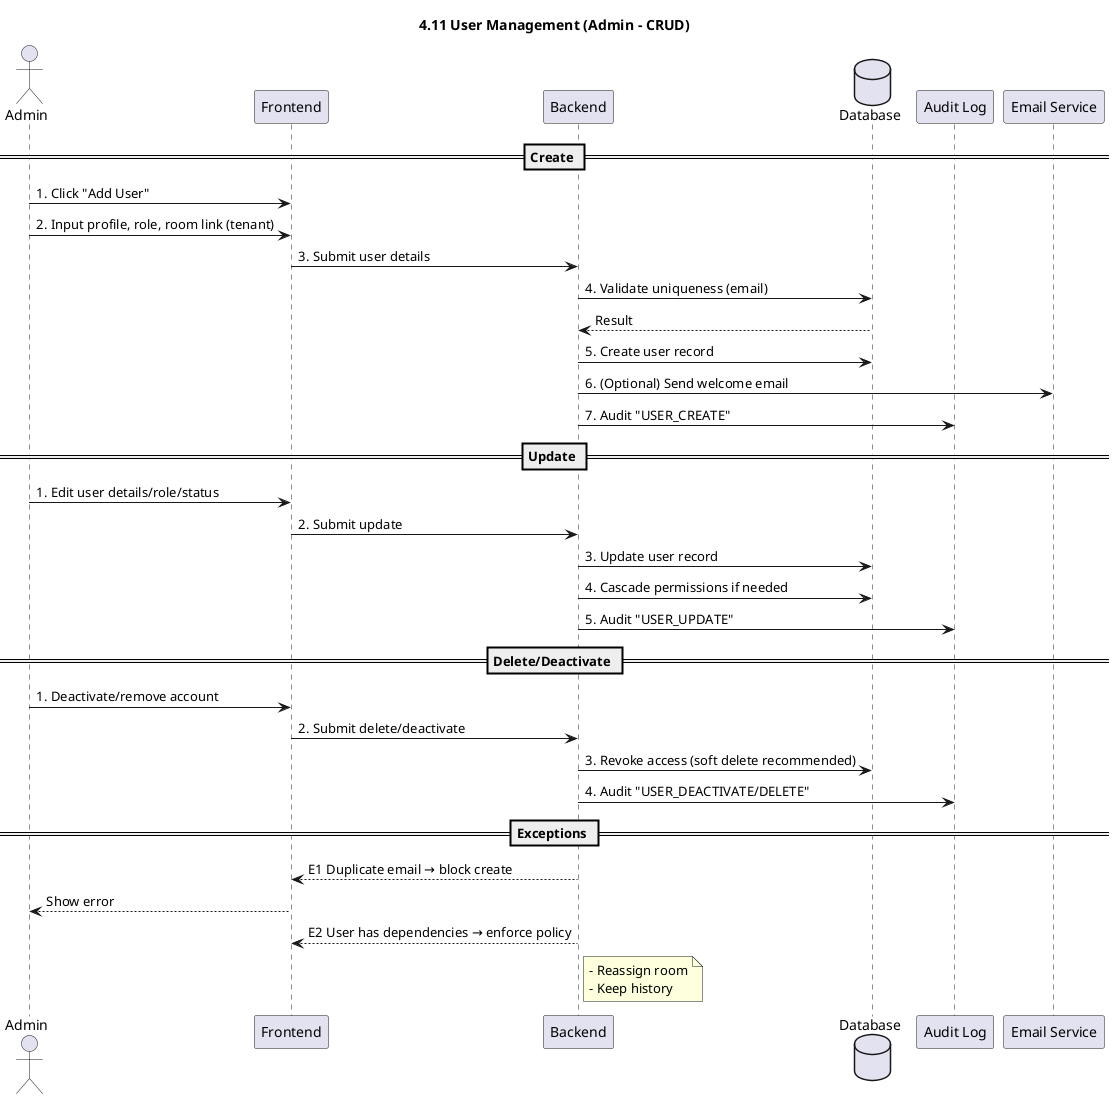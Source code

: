 @startuml
title 4.11 User Management (Admin - CRUD)

actor Admin
participant Frontend
participant Backend
database Database
participant "Audit Log" as Log
participant "Email Service" as Mail

== Create ==
Admin -> Frontend: 1. Click "Add User"
Admin -> Frontend: 2. Input profile, role, room link (tenant)
Frontend -> Backend: 3. Submit user details
Backend -> Database: 4. Validate uniqueness (email)
Database --> Backend: Result
Backend -> Database: 5. Create user record
Backend -> Mail: 6. (Optional) Send welcome email
Backend -> Log: 7. Audit "USER_CREATE"

== Update ==
Admin -> Frontend: 1. Edit user details/role/status
Frontend -> Backend: 2. Submit update
Backend -> Database: 3. Update user record
Backend -> Database: 4. Cascade permissions if needed
Backend -> Log: 5. Audit "USER_UPDATE"

== Delete/Deactivate ==
Admin -> Frontend: 1. Deactivate/remove account
Frontend -> Backend: 2. Submit delete/deactivate
Backend -> Database: 3. Revoke access (soft delete recommended)
Backend -> Log: 4. Audit "USER_DEACTIVATE/DELETE"

== Exceptions ==
Backend --> Frontend: E1 Duplicate email → block create
Frontend --> Admin: Show error

Backend --> Frontend: E2 User has dependencies → enforce policy
note right of Backend
  - Reassign room
  - Keep history
end note

@enduml
